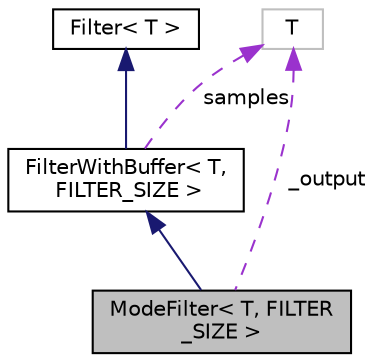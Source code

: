 digraph "ModeFilter&lt; T, FILTER_SIZE &gt;"
{
 // INTERACTIVE_SVG=YES
  edge [fontname="Helvetica",fontsize="10",labelfontname="Helvetica",labelfontsize="10"];
  node [fontname="Helvetica",fontsize="10",shape=record];
  Node1 [label="ModeFilter\< T, FILTER\l_SIZE \>",height=0.2,width=0.4,color="black", fillcolor="grey75", style="filled", fontcolor="black"];
  Node2 -> Node1 [dir="back",color="midnightblue",fontsize="10",style="solid",fontname="Helvetica"];
  Node2 [label="FilterWithBuffer\< T,\l FILTER_SIZE \>",height=0.2,width=0.4,color="black", fillcolor="white", style="filled",URL="$classFilterWithBuffer.html"];
  Node3 -> Node2 [dir="back",color="midnightblue",fontsize="10",style="solid",fontname="Helvetica"];
  Node3 [label="Filter\< T \>",height=0.2,width=0.4,color="black", fillcolor="white", style="filled",URL="$classFilter.html"];
  Node4 -> Node2 [dir="back",color="darkorchid3",fontsize="10",style="dashed",label=" samples" ,fontname="Helvetica"];
  Node4 [label="T",height=0.2,width=0.4,color="grey75", fillcolor="white", style="filled"];
  Node4 -> Node1 [dir="back",color="darkorchid3",fontsize="10",style="dashed",label=" _output" ,fontname="Helvetica"];
}
